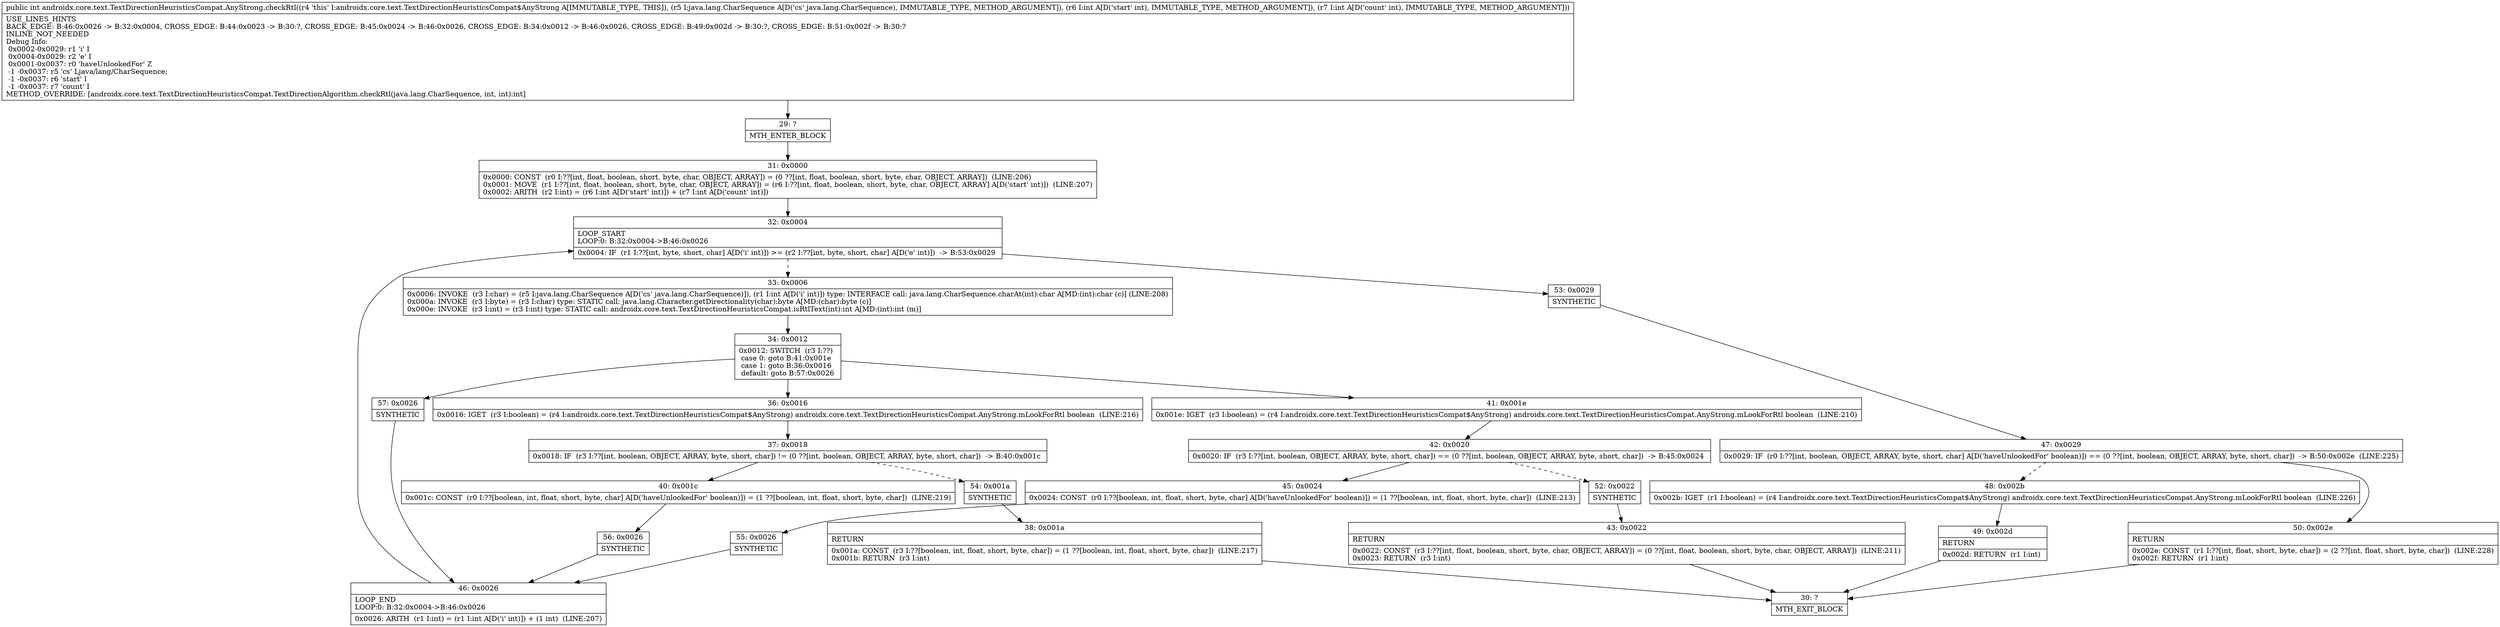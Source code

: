 digraph "CFG forandroidx.core.text.TextDirectionHeuristicsCompat.AnyStrong.checkRtl(Ljava\/lang\/CharSequence;II)I" {
Node_29 [shape=record,label="{29\:\ ?|MTH_ENTER_BLOCK\l}"];
Node_31 [shape=record,label="{31\:\ 0x0000|0x0000: CONST  (r0 I:??[int, float, boolean, short, byte, char, OBJECT, ARRAY]) = (0 ??[int, float, boolean, short, byte, char, OBJECT, ARRAY])  (LINE:206)\l0x0001: MOVE  (r1 I:??[int, float, boolean, short, byte, char, OBJECT, ARRAY]) = (r6 I:??[int, float, boolean, short, byte, char, OBJECT, ARRAY] A[D('start' int)])  (LINE:207)\l0x0002: ARITH  (r2 I:int) = (r6 I:int A[D('start' int)]) + (r7 I:int A[D('count' int)]) \l}"];
Node_32 [shape=record,label="{32\:\ 0x0004|LOOP_START\lLOOP:0: B:32:0x0004\-\>B:46:0x0026\l|0x0004: IF  (r1 I:??[int, byte, short, char] A[D('i' int)]) \>= (r2 I:??[int, byte, short, char] A[D('e' int)])  \-\> B:53:0x0029 \l}"];
Node_33 [shape=record,label="{33\:\ 0x0006|0x0006: INVOKE  (r3 I:char) = (r5 I:java.lang.CharSequence A[D('cs' java.lang.CharSequence)]), (r1 I:int A[D('i' int)]) type: INTERFACE call: java.lang.CharSequence.charAt(int):char A[MD:(int):char (c)] (LINE:208)\l0x000a: INVOKE  (r3 I:byte) = (r3 I:char) type: STATIC call: java.lang.Character.getDirectionality(char):byte A[MD:(char):byte (c)]\l0x000e: INVOKE  (r3 I:int) = (r3 I:int) type: STATIC call: androidx.core.text.TextDirectionHeuristicsCompat.isRtlText(int):int A[MD:(int):int (m)]\l}"];
Node_34 [shape=record,label="{34\:\ 0x0012|0x0012: SWITCH  (r3 I:??)\l case 0: goto B:41:0x001e\l case 1: goto B:36:0x0016\l default: goto B:57:0x0026 \l}"];
Node_36 [shape=record,label="{36\:\ 0x0016|0x0016: IGET  (r3 I:boolean) = (r4 I:androidx.core.text.TextDirectionHeuristicsCompat$AnyStrong) androidx.core.text.TextDirectionHeuristicsCompat.AnyStrong.mLookForRtl boolean  (LINE:216)\l}"];
Node_37 [shape=record,label="{37\:\ 0x0018|0x0018: IF  (r3 I:??[int, boolean, OBJECT, ARRAY, byte, short, char]) != (0 ??[int, boolean, OBJECT, ARRAY, byte, short, char])  \-\> B:40:0x001c \l}"];
Node_40 [shape=record,label="{40\:\ 0x001c|0x001c: CONST  (r0 I:??[boolean, int, float, short, byte, char] A[D('haveUnlookedFor' boolean)]) = (1 ??[boolean, int, float, short, byte, char])  (LINE:219)\l}"];
Node_56 [shape=record,label="{56\:\ 0x0026|SYNTHETIC\l}"];
Node_46 [shape=record,label="{46\:\ 0x0026|LOOP_END\lLOOP:0: B:32:0x0004\-\>B:46:0x0026\l|0x0026: ARITH  (r1 I:int) = (r1 I:int A[D('i' int)]) + (1 int)  (LINE:207)\l}"];
Node_54 [shape=record,label="{54\:\ 0x001a|SYNTHETIC\l}"];
Node_38 [shape=record,label="{38\:\ 0x001a|RETURN\l|0x001a: CONST  (r3 I:??[boolean, int, float, short, byte, char]) = (1 ??[boolean, int, float, short, byte, char])  (LINE:217)\l0x001b: RETURN  (r3 I:int) \l}"];
Node_30 [shape=record,label="{30\:\ ?|MTH_EXIT_BLOCK\l}"];
Node_41 [shape=record,label="{41\:\ 0x001e|0x001e: IGET  (r3 I:boolean) = (r4 I:androidx.core.text.TextDirectionHeuristicsCompat$AnyStrong) androidx.core.text.TextDirectionHeuristicsCompat.AnyStrong.mLookForRtl boolean  (LINE:210)\l}"];
Node_42 [shape=record,label="{42\:\ 0x0020|0x0020: IF  (r3 I:??[int, boolean, OBJECT, ARRAY, byte, short, char]) == (0 ??[int, boolean, OBJECT, ARRAY, byte, short, char])  \-\> B:45:0x0024 \l}"];
Node_45 [shape=record,label="{45\:\ 0x0024|0x0024: CONST  (r0 I:??[boolean, int, float, short, byte, char] A[D('haveUnlookedFor' boolean)]) = (1 ??[boolean, int, float, short, byte, char])  (LINE:213)\l}"];
Node_55 [shape=record,label="{55\:\ 0x0026|SYNTHETIC\l}"];
Node_52 [shape=record,label="{52\:\ 0x0022|SYNTHETIC\l}"];
Node_43 [shape=record,label="{43\:\ 0x0022|RETURN\l|0x0022: CONST  (r3 I:??[int, float, boolean, short, byte, char, OBJECT, ARRAY]) = (0 ??[int, float, boolean, short, byte, char, OBJECT, ARRAY])  (LINE:211)\l0x0023: RETURN  (r3 I:int) \l}"];
Node_57 [shape=record,label="{57\:\ 0x0026|SYNTHETIC\l}"];
Node_53 [shape=record,label="{53\:\ 0x0029|SYNTHETIC\l}"];
Node_47 [shape=record,label="{47\:\ 0x0029|0x0029: IF  (r0 I:??[int, boolean, OBJECT, ARRAY, byte, short, char] A[D('haveUnlookedFor' boolean)]) == (0 ??[int, boolean, OBJECT, ARRAY, byte, short, char])  \-\> B:50:0x002e  (LINE:225)\l}"];
Node_48 [shape=record,label="{48\:\ 0x002b|0x002b: IGET  (r1 I:boolean) = (r4 I:androidx.core.text.TextDirectionHeuristicsCompat$AnyStrong) androidx.core.text.TextDirectionHeuristicsCompat.AnyStrong.mLookForRtl boolean  (LINE:226)\l}"];
Node_49 [shape=record,label="{49\:\ 0x002d|RETURN\l|0x002d: RETURN  (r1 I:int) \l}"];
Node_50 [shape=record,label="{50\:\ 0x002e|RETURN\l|0x002e: CONST  (r1 I:??[int, float, short, byte, char]) = (2 ??[int, float, short, byte, char])  (LINE:228)\l0x002f: RETURN  (r1 I:int) \l}"];
MethodNode[shape=record,label="{public int androidx.core.text.TextDirectionHeuristicsCompat.AnyStrong.checkRtl((r4 'this' I:androidx.core.text.TextDirectionHeuristicsCompat$AnyStrong A[IMMUTABLE_TYPE, THIS]), (r5 I:java.lang.CharSequence A[D('cs' java.lang.CharSequence), IMMUTABLE_TYPE, METHOD_ARGUMENT]), (r6 I:int A[D('start' int), IMMUTABLE_TYPE, METHOD_ARGUMENT]), (r7 I:int A[D('count' int), IMMUTABLE_TYPE, METHOD_ARGUMENT]))  | USE_LINES_HINTS\lBACK_EDGE: B:46:0x0026 \-\> B:32:0x0004, CROSS_EDGE: B:44:0x0023 \-\> B:30:?, CROSS_EDGE: B:45:0x0024 \-\> B:46:0x0026, CROSS_EDGE: B:34:0x0012 \-\> B:46:0x0026, CROSS_EDGE: B:49:0x002d \-\> B:30:?, CROSS_EDGE: B:51:0x002f \-\> B:30:?\lINLINE_NOT_NEEDED\lDebug Info:\l  0x0002\-0x0029: r1 'i' I\l  0x0004\-0x0029: r2 'e' I\l  0x0001\-0x0037: r0 'haveUnlookedFor' Z\l  \-1 \-0x0037: r5 'cs' Ljava\/lang\/CharSequence;\l  \-1 \-0x0037: r6 'start' I\l  \-1 \-0x0037: r7 'count' I\lMETHOD_OVERRIDE: [androidx.core.text.TextDirectionHeuristicsCompat.TextDirectionAlgorithm.checkRtl(java.lang.CharSequence, int, int):int]\l}"];
MethodNode -> Node_29;Node_29 -> Node_31;
Node_31 -> Node_32;
Node_32 -> Node_33[style=dashed];
Node_32 -> Node_53;
Node_33 -> Node_34;
Node_34 -> Node_36;
Node_34 -> Node_41;
Node_34 -> Node_57;
Node_36 -> Node_37;
Node_37 -> Node_40;
Node_37 -> Node_54[style=dashed];
Node_40 -> Node_56;
Node_56 -> Node_46;
Node_46 -> Node_32;
Node_54 -> Node_38;
Node_38 -> Node_30;
Node_41 -> Node_42;
Node_42 -> Node_45;
Node_42 -> Node_52[style=dashed];
Node_45 -> Node_55;
Node_55 -> Node_46;
Node_52 -> Node_43;
Node_43 -> Node_30;
Node_57 -> Node_46;
Node_53 -> Node_47;
Node_47 -> Node_48[style=dashed];
Node_47 -> Node_50;
Node_48 -> Node_49;
Node_49 -> Node_30;
Node_50 -> Node_30;
}

